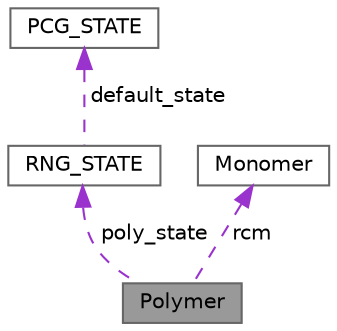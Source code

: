 digraph "Polymer"
{
 // LATEX_PDF_SIZE
  bgcolor="transparent";
  edge [fontname=Helvetica,fontsize=10,labelfontname=Helvetica,labelfontsize=10];
  node [fontname=Helvetica,fontsize=10,shape=box,height=0.2,width=0.4];
  Node1 [label="Polymer",height=0.2,width=0.4,color="gray40", fillcolor="grey60", style="filled", fontcolor="black",tooltip="Polymer information."];
  Node2 -> Node1 [dir="back",color="darkorchid3",style="dashed",label=" poly_state" ];
  Node2 [label="RNG_STATE",height=0.2,width=0.4,color="gray40", fillcolor="white", style="filled",URL="$structRNG__STATE.html",tooltip="Struct which contains the random number generators."];
  Node3 -> Node2 [dir="back",color="darkorchid3",style="dashed",label=" default_state" ];
  Node3 [label="PCG_STATE",height=0.2,width=0.4,color="gray40", fillcolor="white", style="filled",URL="$structPCG__STATE.html",tooltip="State of the random number generator (PCG)"];
  Node4 -> Node1 [dir="back",color="darkorchid3",style="dashed",label=" rcm" ];
  Node4 [label="Monomer",height=0.2,width=0.4,color="gray40", fillcolor="white", style="filled",URL="$structMonomer.html",tooltip="Monomer struct contains spatial position and type."];
}
